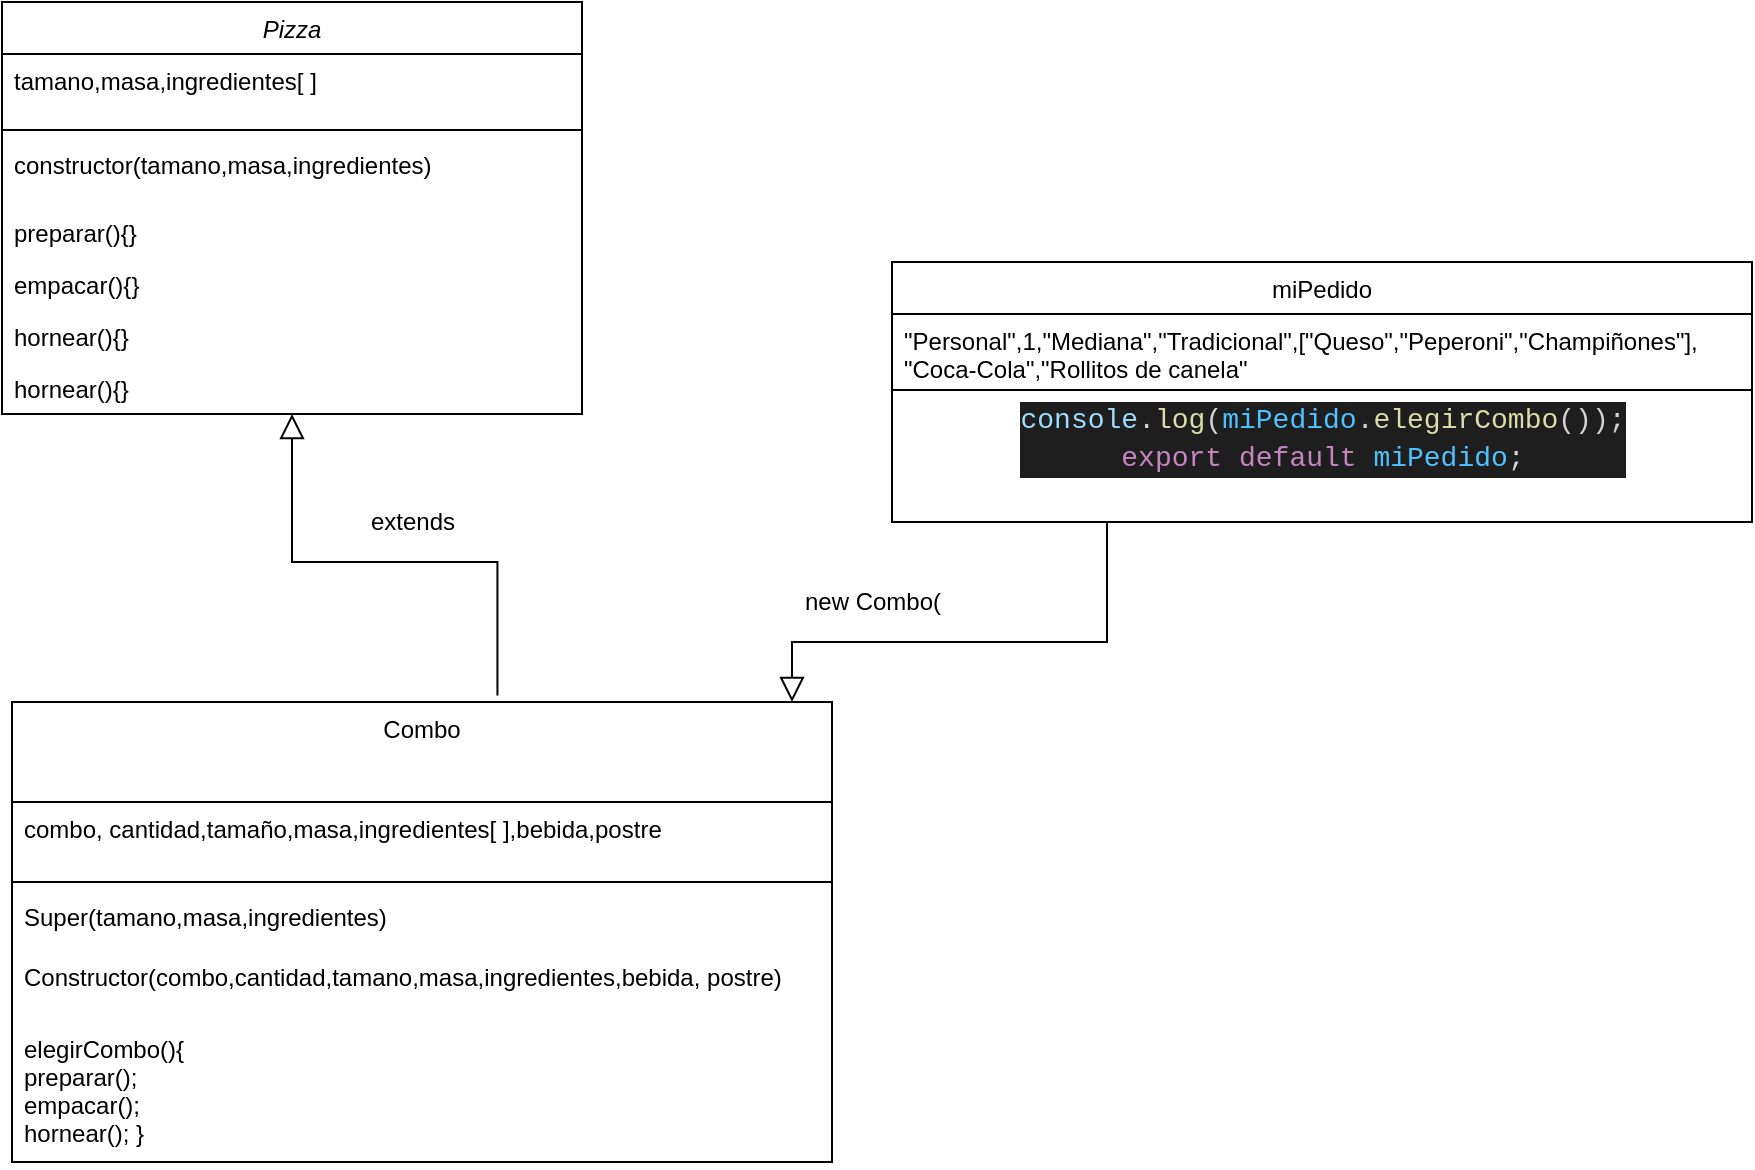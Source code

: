 <mxfile compressed="true" version="13.6.2" type="github"><diagram id="C5RBs43oDa-KdzZeNtuy" name="Page-1"><mxGraphModel dx="1134" dy="505" grid="1" gridSize="10" guides="1" tooltips="1" connect="1" arrows="1" fold="1" page="1" pageScale="1" pageWidth="850" pageHeight="1100" math="0" shadow="0"><root><mxCell id="WIyWlLk6GJQsqaUBKTNV-0"/><mxCell id="WIyWlLk6GJQsqaUBKTNV-1" parent="WIyWlLk6GJQsqaUBKTNV-0"/><mxCell id="zkfFHV4jXpPFQw0GAbJ--16" value="" style="endArrow=block;endSize=10;endFill=0;shadow=0;strokeWidth=1;rounded=0;edgeStyle=elbowEdgeStyle;elbow=vertical;exitX=0.592;exitY=-0.014;exitDx=0;exitDy=0;exitPerimeter=0;" parent="WIyWlLk6GJQsqaUBKTNV-1" source="zkfFHV4jXpPFQw0GAbJ--6" target="zkfFHV4jXpPFQw0GAbJ--0" edge="1"><mxGeometry width="160" relative="1" as="geometry"><mxPoint x="410" y="360" as="sourcePoint"/><mxPoint x="310" y="271" as="targetPoint"/><Array as="points"><mxPoint x="450" y="370"/><mxPoint x="300" y="330"/></Array></mxGeometry></mxCell><mxCell id="Jv3p2t1mY9_LSD6gJkMV-8" value="new Combo(" style="text;html=1;align=center;verticalAlign=middle;resizable=0;points=[];autosize=1;" parent="WIyWlLk6GJQsqaUBKTNV-1" vertex="1"><mxGeometry x="530" y="380" width="80" height="20" as="geometry"/></mxCell><mxCell id="Jv3p2t1mY9_LSD6gJkMV-12" value="" style="endArrow=block;endSize=10;endFill=0;shadow=0;strokeWidth=1;rounded=0;edgeStyle=elbowEdgeStyle;elbow=vertical;exitX=0.25;exitY=1;exitDx=0;exitDy=0;" parent="WIyWlLk6GJQsqaUBKTNV-1" source="Jv3p2t1mY9_LSD6gJkMV-0" target="zkfFHV4jXpPFQw0GAbJ--6" edge="1"><mxGeometry width="160" relative="1" as="geometry"><mxPoint x="930" y="510" as="sourcePoint"/><mxPoint x="540" y="400" as="targetPoint"/><Array as="points"><mxPoint x="530" y="410"/><mxPoint x="720" y="360"/><mxPoint x="530" y="380"/><mxPoint x="750" y="370"/><mxPoint x="570" y="360"/><mxPoint x="550" y="380"/><mxPoint x="590" y="440"/><mxPoint x="620" y="380"/><mxPoint x="780" y="480"/><mxPoint x="790" y="520"/><mxPoint x="655.84" y="422"/></Array></mxGeometry></mxCell><mxCell id="zkfFHV4jXpPFQw0GAbJ--0" value="Pizza" style="swimlane;fontStyle=2;align=center;verticalAlign=top;childLayout=stackLayout;horizontal=1;startSize=26;horizontalStack=0;resizeParent=1;resizeLast=0;collapsible=1;marginBottom=0;rounded=0;shadow=0;strokeWidth=1;" parent="WIyWlLk6GJQsqaUBKTNV-1" vertex="1"><mxGeometry x="135" y="90" width="290" height="206" as="geometry"><mxRectangle x="230" y="140" width="160" height="26" as="alternateBounds"/></mxGeometry></mxCell><mxCell id="zkfFHV4jXpPFQw0GAbJ--1" value="tamano,masa,ingredientes[ ]" style="text;align=left;verticalAlign=top;spacingLeft=4;spacingRight=4;overflow=hidden;rotatable=0;points=[[0,0.5],[1,0.5]];portConstraint=eastwest;" parent="zkfFHV4jXpPFQw0GAbJ--0" vertex="1"><mxGeometry y="26" width="290" height="34" as="geometry"/></mxCell><mxCell id="zkfFHV4jXpPFQw0GAbJ--4" value="" style="line;html=1;strokeWidth=1;align=left;verticalAlign=middle;spacingTop=-1;spacingLeft=3;spacingRight=3;rotatable=0;labelPosition=right;points=[];portConstraint=eastwest;" parent="zkfFHV4jXpPFQw0GAbJ--0" vertex="1"><mxGeometry y="60" width="290" height="8" as="geometry"/></mxCell><mxCell id="tOaGDtQjShbwaVRUBk5E-3" value="constructor(tamano,masa,ingredientes)" style="text;align=left;verticalAlign=top;spacingLeft=4;spacingRight=4;overflow=hidden;rotatable=0;points=[[0,0.5],[1,0.5]];portConstraint=eastwest;" parent="zkfFHV4jXpPFQw0GAbJ--0" vertex="1"><mxGeometry y="68" width="290" height="34" as="geometry"/></mxCell><mxCell id="zkfFHV4jXpPFQw0GAbJ--5" value="preparar(){}" style="text;align=left;verticalAlign=top;spacingLeft=4;spacingRight=4;overflow=hidden;rotatable=0;points=[[0,0.5],[1,0.5]];portConstraint=eastwest;" parent="zkfFHV4jXpPFQw0GAbJ--0" vertex="1"><mxGeometry y="102" width="290" height="26" as="geometry"/></mxCell><mxCell id="tOaGDtQjShbwaVRUBk5E-1" value="empacar(){}" style="text;align=left;verticalAlign=top;spacingLeft=4;spacingRight=4;overflow=hidden;rotatable=0;points=[[0,0.5],[1,0.5]];portConstraint=eastwest;" parent="zkfFHV4jXpPFQw0GAbJ--0" vertex="1"><mxGeometry y="128" width="290" height="26" as="geometry"/></mxCell><mxCell id="pc4SUI60bCu0kOZLC7y--0" value="hornear(){}" style="text;align=left;verticalAlign=top;spacingLeft=4;spacingRight=4;overflow=hidden;rotatable=0;points=[[0,0.5],[1,0.5]];portConstraint=eastwest;" vertex="1" parent="zkfFHV4jXpPFQw0GAbJ--0"><mxGeometry y="154" width="290" height="26" as="geometry"/></mxCell><mxCell id="tOaGDtQjShbwaVRUBk5E-0" value="hornear(){}" style="text;align=left;verticalAlign=top;spacingLeft=4;spacingRight=4;overflow=hidden;rotatable=0;points=[[0,0.5],[1,0.5]];portConstraint=eastwest;" parent="zkfFHV4jXpPFQw0GAbJ--0" vertex="1"><mxGeometry y="180" width="290" height="26" as="geometry"/></mxCell><mxCell id="zkfFHV4jXpPFQw0GAbJ--6" value="Combo" style="swimlane;fontStyle=0;align=center;verticalAlign=top;childLayout=stackLayout;horizontal=1;startSize=50;horizontalStack=0;resizeParent=1;resizeLast=0;collapsible=1;marginBottom=0;rounded=0;shadow=0;strokeWidth=1;" parent="WIyWlLk6GJQsqaUBKTNV-1" vertex="1"><mxGeometry x="140" y="440" width="410" height="230" as="geometry"><mxRectangle x="130" y="380" width="160" height="26" as="alternateBounds"/></mxGeometry></mxCell><mxCell id="zkfFHV4jXpPFQw0GAbJ--7" value="combo, cantidad,tamaño,masa,ingredientes[ ],bebida,postre" style="text;align=left;verticalAlign=top;spacingLeft=4;spacingRight=4;overflow=hidden;rotatable=0;points=[[0,0.5],[1,0.5]];portConstraint=eastwest;" parent="zkfFHV4jXpPFQw0GAbJ--6" vertex="1"><mxGeometry y="50" width="410" height="36" as="geometry"/></mxCell><mxCell id="zkfFHV4jXpPFQw0GAbJ--9" value="" style="line;html=1;strokeWidth=1;align=left;verticalAlign=middle;spacingTop=-1;spacingLeft=3;spacingRight=3;rotatable=0;labelPosition=right;points=[];portConstraint=eastwest;" parent="zkfFHV4jXpPFQw0GAbJ--6" vertex="1"><mxGeometry y="86" width="410" height="8" as="geometry"/></mxCell><mxCell id="Jv3p2t1mY9_LSD6gJkMV-13" value="Super(tamano,masa,ingredientes)" style="text;align=left;verticalAlign=top;spacingLeft=4;spacingRight=4;overflow=hidden;rotatable=0;points=[[0,0.5],[1,0.5]];portConstraint=eastwest;" parent="zkfFHV4jXpPFQw0GAbJ--6" vertex="1"><mxGeometry y="94" width="410" height="30" as="geometry"/></mxCell><mxCell id="tOaGDtQjShbwaVRUBk5E-2" value="Constructor(combo,cantidad,tamano,masa,ingredientes,bebida, postre)" style="text;align=left;verticalAlign=top;spacingLeft=4;spacingRight=4;overflow=hidden;rotatable=0;points=[[0,0.5],[1,0.5]];portConstraint=eastwest;" parent="zkfFHV4jXpPFQw0GAbJ--6" vertex="1"><mxGeometry y="124" width="410" height="36" as="geometry"/></mxCell><mxCell id="tOaGDtQjShbwaVRUBk5E-4" value="elegirCombo(){&#xA;preparar();&#xA;empacar();&#xA;hornear(); }" style="text;align=left;verticalAlign=top;spacingLeft=4;spacingRight=4;overflow=hidden;rotatable=0;points=[[0,0.5],[1,0.5]];portConstraint=eastwest;" parent="zkfFHV4jXpPFQw0GAbJ--6" vertex="1"><mxGeometry y="160" width="410" height="70" as="geometry"/></mxCell><mxCell id="Jv3p2t1mY9_LSD6gJkMV-0" value="miPedido" style="swimlane;fontStyle=0;align=center;verticalAlign=top;childLayout=stackLayout;horizontal=1;startSize=26;horizontalStack=0;resizeParent=1;resizeLast=0;collapsible=1;marginBottom=0;rounded=0;shadow=0;strokeWidth=1;" parent="WIyWlLk6GJQsqaUBKTNV-1" vertex="1"><mxGeometry x="580" y="220" width="430" height="130" as="geometry"><mxRectangle x="130" y="380" width="160" height="26" as="alternateBounds"/></mxGeometry></mxCell><mxCell id="Jv3p2t1mY9_LSD6gJkMV-1" value="&quot;Personal&quot;,1,&quot;Mediana&quot;,&quot;Tradicional&quot;,[&quot;Queso&quot;,&quot;Peperoni&quot;,&quot;Champiñones&quot;],&#xA;&quot;Coca-Cola&quot;,&quot;Rollitos de canela&quot;" style="text;align=left;verticalAlign=top;spacingLeft=4;spacingRight=4;overflow=hidden;rotatable=0;points=[[0,0.5],[1,0.5]];portConstraint=eastwest;" parent="Jv3p2t1mY9_LSD6gJkMV-0" vertex="1"><mxGeometry y="26" width="430" height="34" as="geometry"/></mxCell><mxCell id="Jv3p2t1mY9_LSD6gJkMV-3" value="" style="line;html=1;strokeWidth=1;align=left;verticalAlign=middle;spacingTop=-1;spacingLeft=3;spacingRight=3;rotatable=0;labelPosition=right;points=[];portConstraint=eastwest;" parent="Jv3p2t1mY9_LSD6gJkMV-0" vertex="1"><mxGeometry y="60" width="430" height="8" as="geometry"/></mxCell><mxCell id="Jv3p2t1mY9_LSD6gJkMV-10" value="&lt;div style=&quot;color: rgb(212 , 212 , 212) ; background-color: rgb(30 , 30 , 30) ; font-family: &amp;#34;consolas&amp;#34; , &amp;#34;courier new&amp;#34; , monospace ; font-weight: normal ; font-size: 14px ; line-height: 19px&quot;&gt;&lt;div&gt;&lt;span style=&quot;color: #9cdcfe&quot;&gt;console&lt;/span&gt;&lt;span style=&quot;color: #d4d4d4&quot;&gt;.&lt;/span&gt;&lt;span style=&quot;color: #dcdcaa&quot;&gt;log&lt;/span&gt;&lt;span style=&quot;color: #d4d4d4&quot;&gt;(&lt;/span&gt;&lt;span style=&quot;color: #4fc1ff&quot;&gt;miPedido&lt;/span&gt;&lt;span style=&quot;color: #d4d4d4&quot;&gt;.&lt;/span&gt;&lt;span style=&quot;color: #dcdcaa&quot;&gt;elegirCombo&lt;/span&gt;&lt;span style=&quot;color: #d4d4d4&quot;&gt;());&lt;/span&gt;&lt;/div&gt;&lt;div&gt;&lt;span style=&quot;color: #c586c0&quot;&gt;export&lt;/span&gt;&lt;span style=&quot;color: #d4d4d4&quot;&gt;&amp;nbsp;&lt;/span&gt;&lt;span style=&quot;color: #c586c0&quot;&gt;default&lt;/span&gt;&lt;span style=&quot;color: #d4d4d4&quot;&gt;&amp;nbsp;&lt;/span&gt;&lt;span style=&quot;color: #4fc1ff&quot;&gt;miPedido&lt;/span&gt;&lt;span style=&quot;color: #d4d4d4&quot;&gt;;&lt;/span&gt;&lt;/div&gt;&lt;/div&gt;" style="text;html=1;align=center;verticalAlign=middle;resizable=0;points=[];autosize=1;" parent="Jv3p2t1mY9_LSD6gJkMV-0" vertex="1"><mxGeometry y="68" width="430" height="40" as="geometry"/></mxCell><mxCell id="tOaGDtQjShbwaVRUBk5E-6" value="extends" style="text;html=1;align=center;verticalAlign=middle;resizable=0;points=[];autosize=1;" parent="WIyWlLk6GJQsqaUBKTNV-1" vertex="1"><mxGeometry x="310" y="340" width="60" height="20" as="geometry"/></mxCell></root></mxGraphModel></diagram></mxfile>